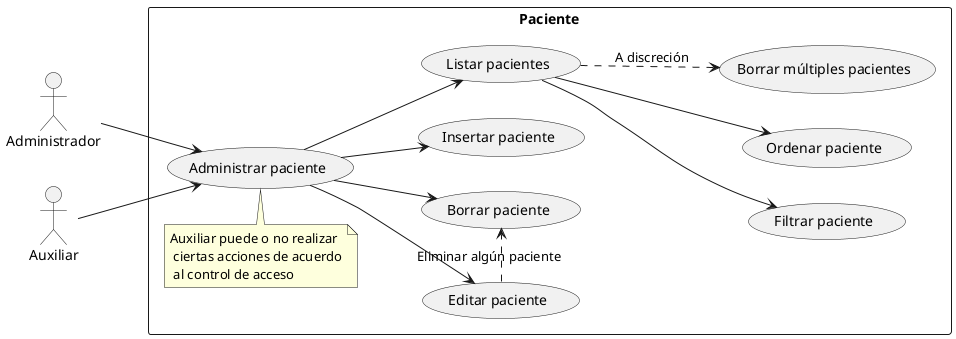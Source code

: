 @startuml
left to right direction
actor Administrador
actor Auxiliar

rectangle Paciente {  
  usecase "Administrar paciente" as CRUD
  usecase "Insertar paciente" as C
  usecase "Listar pacientes" as R
  usecase "Editar paciente" as U
  usecase "Borrar paciente" as D
  usecase "Filtrar paciente" as Searchable
  usecase "Ordenar paciente" as Sortable
  usecase "Borrar múltiples pacientes" as Bulk
  note "Auxiliar puede o no realizar\r\n ciertas acciones de acuerdo\r\n al control de acceso" as Acl
}
CRUD --> C
CRUD --> R
CRUD --> U
CRUD --> D

R --> Searchable
R --> Sortable
R -.> Bulk: "A discreción"
U .> D: "Eliminar algún paciente"

Administrador --> CRUD
Auxiliar --> CRUD
Acl -> CRUD
@enduml